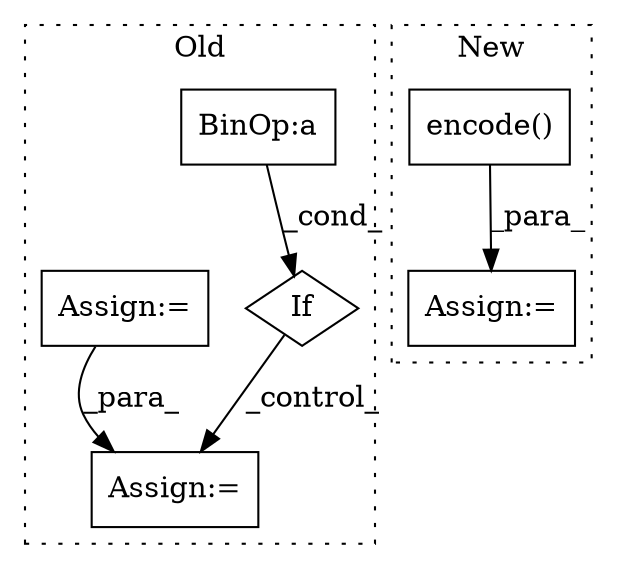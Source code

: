 digraph G {
subgraph cluster0 {
1 [label="If" a="96" s="3447" l="3" shape="diamond"];
3 [label="BinOp:a" a="82" s="3462" l="3" shape="box"];
4 [label="Assign:=" a="68" s="3587" l="3" shape="box"];
5 [label="Assign:=" a="68" s="2514" l="3" shape="box"];
label = "Old";
style="dotted";
}
subgraph cluster1 {
2 [label="encode()" a="75" s="2619,2636" l="12,1" shape="box"];
6 [label="Assign:=" a="68" s="2648" l="3" shape="box"];
label = "New";
style="dotted";
}
1 -> 4 [label="_control_"];
2 -> 6 [label="_para_"];
3 -> 1 [label="_cond_"];
5 -> 4 [label="_para_"];
}